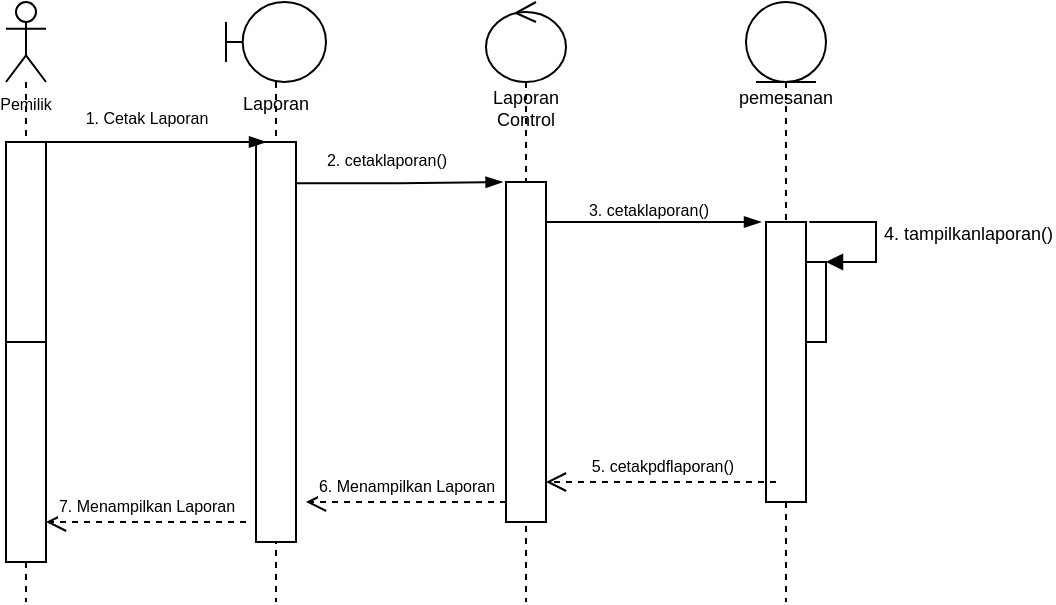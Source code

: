 <mxfile version="20.0.4" type="github">
  <diagram id="tZ3sT5OCvW-v-hNuBFvM" name="Page-1">
    <mxGraphModel dx="790" dy="432" grid="1" gridSize="10" guides="1" tooltips="1" connect="1" arrows="1" fold="1" page="1" pageScale="1" pageWidth="850" pageHeight="1100" math="0" shadow="0">
      <root>
        <mxCell id="0" />
        <mxCell id="1" parent="0" />
        <mxCell id="NQcW8eLIHRH2-wldB5jD-1" value="&lt;font style=&quot;font-size: 8px;&quot;&gt;Pemilik&lt;/font&gt;" style="shape=umlLifeline;participant=umlActor;perimeter=lifelinePerimeter;whiteSpace=wrap;html=1;container=1;collapsible=0;recursiveResize=0;verticalAlign=top;spacingTop=36;outlineConnect=0;" parent="1" vertex="1">
          <mxGeometry x="70" y="50" width="20" height="300" as="geometry" />
        </mxCell>
        <mxCell id="NQcW8eLIHRH2-wldB5jD-2" value="" style="html=1;points=[];perimeter=orthogonalPerimeter;" parent="NQcW8eLIHRH2-wldB5jD-1" vertex="1">
          <mxGeometry y="70" width="20" height="100" as="geometry" />
        </mxCell>
        <mxCell id="NQcW8eLIHRH2-wldB5jD-4" value="" style="html=1;points=[];perimeter=orthogonalPerimeter;" parent="NQcW8eLIHRH2-wldB5jD-1" vertex="1">
          <mxGeometry y="170" width="20" height="110" as="geometry" />
        </mxCell>
        <mxCell id="NQcW8eLIHRH2-wldB5jD-5" value="&lt;font style=&quot;font-size: 9px;&quot;&gt;Laporan&lt;/font&gt;" style="shape=umlLifeline;participant=umlBoundary;perimeter=lifelinePerimeter;whiteSpace=wrap;html=1;container=1;collapsible=0;recursiveResize=0;verticalAlign=top;spacingTop=36;outlineConnect=0;" parent="1" vertex="1">
          <mxGeometry x="180" y="50" width="50" height="300" as="geometry" />
        </mxCell>
        <mxCell id="NQcW8eLIHRH2-wldB5jD-6" value="" style="html=1;points=[];perimeter=orthogonalPerimeter;" parent="NQcW8eLIHRH2-wldB5jD-5" vertex="1">
          <mxGeometry x="15" y="70" width="20" height="200" as="geometry" />
        </mxCell>
        <mxCell id="NQcW8eLIHRH2-wldB5jD-7" value="" style="edgeStyle=elbowEdgeStyle;fontSize=12;html=1;endArrow=blockThin;endFill=1;rounded=0;" parent="1" edge="1">
          <mxGeometry width="160" relative="1" as="geometry">
            <mxPoint x="80" y="120" as="sourcePoint" />
            <mxPoint x="200" y="120" as="targetPoint" />
          </mxGeometry>
        </mxCell>
        <mxCell id="NQcW8eLIHRH2-wldB5jD-8" value="&lt;span style=&quot;font-size: 8px; background-color: rgb(255, 255, 255);&quot;&gt;1. Cetak Laporan&lt;/span&gt;" style="text;html=1;resizable=0;autosize=1;align=center;verticalAlign=middle;points=[];fillColor=none;strokeColor=none;rounded=0;fontSize=9;" parent="1" vertex="1">
          <mxGeometry x="100" y="98" width="80" height="20" as="geometry" />
        </mxCell>
        <mxCell id="NQcW8eLIHRH2-wldB5jD-9" value="Laporan Control" style="shape=umlLifeline;participant=umlControl;perimeter=lifelinePerimeter;whiteSpace=wrap;html=1;container=1;collapsible=0;recursiveResize=0;verticalAlign=top;spacingTop=36;outlineConnect=0;fontSize=9;" parent="1" vertex="1">
          <mxGeometry x="310" y="50" width="40" height="300" as="geometry" />
        </mxCell>
        <mxCell id="NQcW8eLIHRH2-wldB5jD-10" value="" style="html=1;points=[];perimeter=orthogonalPerimeter;" parent="NQcW8eLIHRH2-wldB5jD-9" vertex="1">
          <mxGeometry x="10" y="90" width="20" height="170" as="geometry" />
        </mxCell>
        <mxCell id="NQcW8eLIHRH2-wldB5jD-13" value="" style="edgeStyle=elbowEdgeStyle;fontSize=12;html=1;endArrow=blockThin;endFill=1;rounded=0;entryX=-0.086;entryY=0;entryDx=0;entryDy=0;entryPerimeter=0;exitX=1.007;exitY=0.103;exitDx=0;exitDy=0;exitPerimeter=0;" parent="1" source="NQcW8eLIHRH2-wldB5jD-6" target="NQcW8eLIHRH2-wldB5jD-10" edge="1">
          <mxGeometry width="160" relative="1" as="geometry">
            <mxPoint x="220" y="140" as="sourcePoint" />
            <mxPoint x="380" y="140" as="targetPoint" />
          </mxGeometry>
        </mxCell>
        <mxCell id="NQcW8eLIHRH2-wldB5jD-14" value="&lt;font style=&quot;font-size: 9px;&quot;&gt;pemesanan&lt;/font&gt;" style="shape=umlLifeline;participant=umlEntity;perimeter=lifelinePerimeter;whiteSpace=wrap;html=1;container=1;collapsible=0;recursiveResize=0;verticalAlign=top;spacingTop=36;outlineConnect=0;fontSize=8;" parent="1" vertex="1">
          <mxGeometry x="440" y="50" width="40" height="300" as="geometry" />
        </mxCell>
        <mxCell id="NQcW8eLIHRH2-wldB5jD-15" value="" style="html=1;points=[];perimeter=orthogonalPerimeter;" parent="NQcW8eLIHRH2-wldB5jD-14" vertex="1">
          <mxGeometry x="10" y="110" width="20" height="140" as="geometry" />
        </mxCell>
        <mxCell id="NQcW8eLIHRH2-wldB5jD-30" value="" style="html=1;points=[];perimeter=orthogonalPerimeter;fontSize=9;" parent="NQcW8eLIHRH2-wldB5jD-14" vertex="1">
          <mxGeometry x="30" y="130" width="10" height="40" as="geometry" />
        </mxCell>
        <mxCell id="NQcW8eLIHRH2-wldB5jD-31" value="4. tampilkanlaporan()" style="edgeStyle=orthogonalEdgeStyle;html=1;align=left;spacingLeft=2;endArrow=block;rounded=0;entryX=1;entryY=0;fontSize=9;exitX=1.084;exitY=0;exitDx=0;exitDy=0;exitPerimeter=0;" parent="NQcW8eLIHRH2-wldB5jD-14" source="NQcW8eLIHRH2-wldB5jD-15" target="NQcW8eLIHRH2-wldB5jD-30" edge="1">
          <mxGeometry relative="1" as="geometry">
            <mxPoint x="35" y="110" as="sourcePoint" />
            <Array as="points">
              <mxPoint x="65" y="110" />
              <mxPoint x="65" y="130" />
            </Array>
          </mxGeometry>
        </mxCell>
        <mxCell id="NQcW8eLIHRH2-wldB5jD-16" value="&lt;span style=&quot;background-color: rgb(255, 255, 255);&quot;&gt;&lt;font style=&quot;font-size: 8px;&quot;&gt;2. cetaklaporan()&lt;/font&gt;&lt;/span&gt;" style="text;html=1;resizable=0;autosize=1;align=center;verticalAlign=middle;points=[];fillColor=none;strokeColor=none;rounded=0;fontSize=9;" parent="1" vertex="1">
          <mxGeometry x="220" y="119" width="80" height="20" as="geometry" />
        </mxCell>
        <mxCell id="NQcW8eLIHRH2-wldB5jD-17" value="&lt;span style=&quot;background-color: rgb(255, 255, 255);&quot;&gt;&lt;font style=&quot;font-size: 8px;&quot;&gt;3. cetaklaporan()&lt;/font&gt;&lt;/span&gt;" style="text;html=1;resizable=0;autosize=1;align=center;verticalAlign=middle;points=[];fillColor=none;strokeColor=none;rounded=0;fontSize=9;" parent="1" vertex="1">
          <mxGeometry x="351" y="144" width="80" height="20" as="geometry" />
        </mxCell>
        <mxCell id="NQcW8eLIHRH2-wldB5jD-25" value="5. cetakpdflaporan()" style="html=1;verticalAlign=bottom;endArrow=open;dashed=1;endSize=8;rounded=0;fontSize=8;" parent="1" edge="1">
          <mxGeometry relative="1" as="geometry">
            <mxPoint x="455" y="290" as="sourcePoint" />
            <mxPoint x="340" y="290" as="targetPoint" />
          </mxGeometry>
        </mxCell>
        <mxCell id="NQcW8eLIHRH2-wldB5jD-26" value="6. Menampilkan Laporan" style="html=1;verticalAlign=bottom;endArrow=open;dashed=1;endSize=8;rounded=0;fontSize=8;" parent="1" edge="1">
          <mxGeometry relative="1" as="geometry">
            <mxPoint x="320" y="300" as="sourcePoint" />
            <mxPoint x="220" y="300" as="targetPoint" />
          </mxGeometry>
        </mxCell>
        <mxCell id="NQcW8eLIHRH2-wldB5jD-27" value="7. Menampilkan Laporan" style="html=1;verticalAlign=bottom;endArrow=open;dashed=1;endSize=8;rounded=0;fontSize=8;" parent="1" edge="1">
          <mxGeometry relative="1" as="geometry">
            <mxPoint x="190" y="310" as="sourcePoint" />
            <mxPoint x="90" y="310" as="targetPoint" />
          </mxGeometry>
        </mxCell>
        <mxCell id="NQcW8eLIHRH2-wldB5jD-28" value="" style="edgeStyle=elbowEdgeStyle;fontSize=12;html=1;endArrow=blockThin;endFill=1;rounded=0;" parent="1" edge="1">
          <mxGeometry width="160" relative="1" as="geometry">
            <mxPoint x="340" y="160" as="sourcePoint" />
            <mxPoint x="447.5" y="160" as="targetPoint" />
          </mxGeometry>
        </mxCell>
      </root>
    </mxGraphModel>
  </diagram>
</mxfile>
